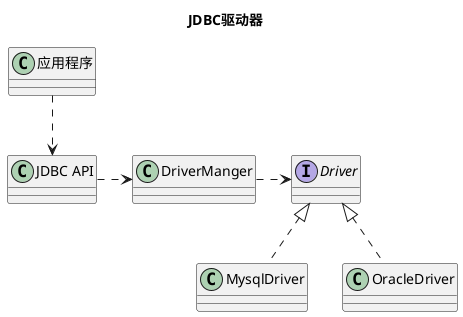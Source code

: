 @startuml
title JDBC驱动器

class 应用程序

应用程序 ..> "JDBC API"

class "JDBC API"

"JDBC API" .right.> DriverManger
class DriverManger

DriverManger .right.> Driver
interface Driver

class MysqlDriver implements Driver
class OracleDriver implements Driver
@enduml